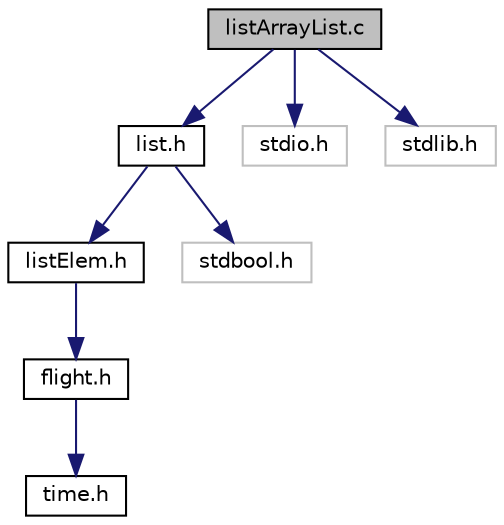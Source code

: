 digraph "listArrayList.c"
{
 // LATEX_PDF_SIZE
  edge [fontname="Helvetica",fontsize="10",labelfontname="Helvetica",labelfontsize="10"];
  node [fontname="Helvetica",fontsize="10",shape=record];
  Node1 [label="listArrayList.c",height=0.2,width=0.4,color="black", fillcolor="grey75", style="filled", fontcolor="black",tooltip="Provides an implementation of the ADT List with an array list as the underlying data structure."];
  Node1 -> Node2 [color="midnightblue",fontsize="10",style="solid"];
  Node2 [label="list.h",height=0.2,width=0.4,color="black", fillcolor="white", style="filled",URL="$list_8h.html",tooltip="Definition of the ADT List in C."];
  Node2 -> Node3 [color="midnightblue",fontsize="10",style="solid"];
  Node3 [label="listElem.h",height=0.2,width=0.4,color="black", fillcolor="white", style="filled",URL="$listElem_8h_source.html",tooltip=" "];
  Node3 -> Node4 [color="midnightblue",fontsize="10",style="solid"];
  Node4 [label="flight.h",height=0.2,width=0.4,color="black", fillcolor="white", style="filled",URL="$flight_8h.html",tooltip="Definition of the flight in C."];
  Node4 -> Node5 [color="midnightblue",fontsize="10",style="solid"];
  Node5 [label="time.h",height=0.2,width=0.4,color="black", fillcolor="white", style="filled",URL="$time_8h_source.html",tooltip=" "];
  Node2 -> Node6 [color="midnightblue",fontsize="10",style="solid"];
  Node6 [label="stdbool.h",height=0.2,width=0.4,color="grey75", fillcolor="white", style="filled",tooltip=" "];
  Node1 -> Node7 [color="midnightblue",fontsize="10",style="solid"];
  Node7 [label="stdio.h",height=0.2,width=0.4,color="grey75", fillcolor="white", style="filled",tooltip=" "];
  Node1 -> Node8 [color="midnightblue",fontsize="10",style="solid"];
  Node8 [label="stdlib.h",height=0.2,width=0.4,color="grey75", fillcolor="white", style="filled",tooltip=" "];
}

